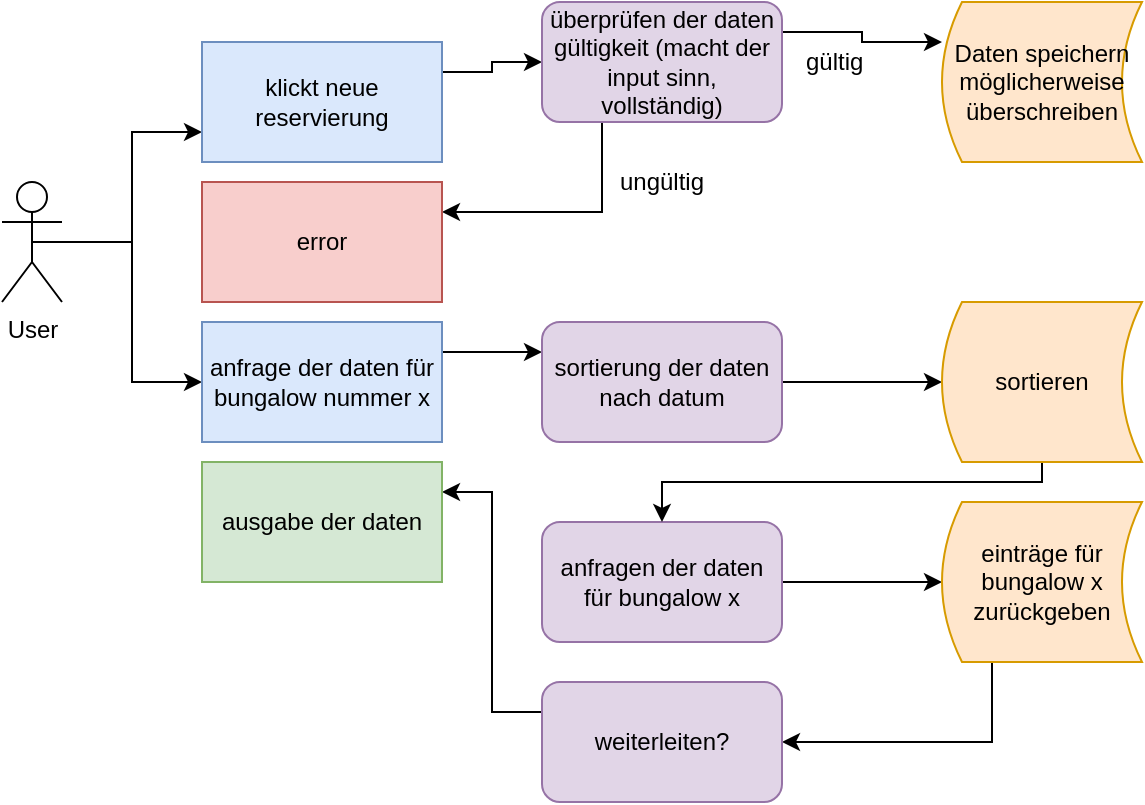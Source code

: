 <mxfile version="12.1.3" pages="1"><diagram id="uRsypXccKNSFyyESNSg9" name="Seite-1"><mxGraphModel dx="781" dy="385" grid="1" gridSize="10" guides="1" tooltips="1" connect="1" arrows="1" fold="1" page="1" pageScale="1" pageWidth="850" pageHeight="1100" math="0" shadow="0"><root><mxCell id="0"/><mxCell id="1" parent="0"/><mxCell id="2fug1qH3Yvpu70u4c3jA-5" style="edgeStyle=orthogonalEdgeStyle;rounded=0;orthogonalLoop=1;jettySize=auto;html=1;exitX=0.5;exitY=0.5;exitDx=0;exitDy=0;exitPerimeter=0;entryX=0;entryY=0.75;entryDx=0;entryDy=0;" edge="1" parent="1" source="2fug1qH3Yvpu70u4c3jA-1" target="2fug1qH3Yvpu70u4c3jA-4"><mxGeometry relative="1" as="geometry"/></mxCell><mxCell id="2fug1qH3Yvpu70u4c3jA-16" style="edgeStyle=orthogonalEdgeStyle;rounded=0;orthogonalLoop=1;jettySize=auto;html=1;exitX=0.5;exitY=0.5;exitDx=0;exitDy=0;exitPerimeter=0;entryX=0;entryY=0.5;entryDx=0;entryDy=0;" edge="1" parent="1" source="2fug1qH3Yvpu70u4c3jA-1" target="2fug1qH3Yvpu70u4c3jA-15"><mxGeometry relative="1" as="geometry"/></mxCell><mxCell id="2fug1qH3Yvpu70u4c3jA-1" value="User" style="shape=umlActor;verticalLabelPosition=bottom;labelBackgroundColor=#ffffff;verticalAlign=top;html=1;outlineConnect=0;" vertex="1" parent="1"><mxGeometry x="70" y="170" width="30" height="60" as="geometry"/></mxCell><mxCell id="2fug1qH3Yvpu70u4c3jA-3" value="Daten speichern&lt;br&gt;möglicherweise überschreiben" style="shape=dataStorage;whiteSpace=wrap;html=1;fillColor=#ffe6cc;strokeColor=#d79b00;" vertex="1" parent="1"><mxGeometry x="540" y="80" width="100" height="80" as="geometry"/></mxCell><mxCell id="2fug1qH3Yvpu70u4c3jA-8" style="edgeStyle=orthogonalEdgeStyle;rounded=0;orthogonalLoop=1;jettySize=auto;html=1;exitX=1;exitY=0.25;exitDx=0;exitDy=0;entryX=0;entryY=0.5;entryDx=0;entryDy=0;" edge="1" parent="1" source="2fug1qH3Yvpu70u4c3jA-4" target="2fug1qH3Yvpu70u4c3jA-6"><mxGeometry relative="1" as="geometry"/></mxCell><mxCell id="2fug1qH3Yvpu70u4c3jA-4" value="klickt neue reservierung" style="rounded=0;whiteSpace=wrap;html=1;fillColor=#dae8fc;strokeColor=#6c8ebf;" vertex="1" parent="1"><mxGeometry x="170" y="100" width="120" height="60" as="geometry"/></mxCell><mxCell id="2fug1qH3Yvpu70u4c3jA-11" style="edgeStyle=orthogonalEdgeStyle;rounded=0;orthogonalLoop=1;jettySize=auto;html=1;exitX=0.25;exitY=1;exitDx=0;exitDy=0;entryX=1;entryY=0.25;entryDx=0;entryDy=0;" edge="1" parent="1" source="2fug1qH3Yvpu70u4c3jA-6" target="2fug1qH3Yvpu70u4c3jA-10"><mxGeometry relative="1" as="geometry"/></mxCell><mxCell id="2fug1qH3Yvpu70u4c3jA-13" style="edgeStyle=orthogonalEdgeStyle;rounded=0;orthogonalLoop=1;jettySize=auto;html=1;exitX=1;exitY=0.25;exitDx=0;exitDy=0;entryX=0;entryY=0.25;entryDx=0;entryDy=0;" edge="1" parent="1" source="2fug1qH3Yvpu70u4c3jA-6" target="2fug1qH3Yvpu70u4c3jA-3"><mxGeometry relative="1" as="geometry"/></mxCell><mxCell id="2fug1qH3Yvpu70u4c3jA-6" value="überprüfen der daten gültigkeit (macht der input sinn, vollständig)" style="rounded=1;whiteSpace=wrap;html=1;fillColor=#e1d5e7;strokeColor=#9673a6;" vertex="1" parent="1"><mxGeometry x="340" y="80" width="120" height="60" as="geometry"/></mxCell><mxCell id="2fug1qH3Yvpu70u4c3jA-10" value="error" style="rounded=0;whiteSpace=wrap;html=1;fillColor=#f8cecc;strokeColor=#b85450;" vertex="1" parent="1"><mxGeometry x="170" y="170" width="120" height="60" as="geometry"/></mxCell><mxCell id="2fug1qH3Yvpu70u4c3jA-12" value="ungültig" style="text;html=1;strokeColor=none;fillColor=none;align=center;verticalAlign=middle;whiteSpace=wrap;rounded=0;" vertex="1" parent="1"><mxGeometry x="380" y="160" width="40" height="20" as="geometry"/></mxCell><mxCell id="2fug1qH3Yvpu70u4c3jA-14" value="gültig" style="text;html=1;resizable=0;points=[];autosize=1;align=left;verticalAlign=top;spacingTop=-4;" vertex="1" parent="1"><mxGeometry x="470" y="100" width="40" height="20" as="geometry"/></mxCell><mxCell id="2fug1qH3Yvpu70u4c3jA-18" style="edgeStyle=orthogonalEdgeStyle;rounded=0;orthogonalLoop=1;jettySize=auto;html=1;exitX=1;exitY=0.25;exitDx=0;exitDy=0;entryX=0;entryY=0.25;entryDx=0;entryDy=0;" edge="1" parent="1" source="2fug1qH3Yvpu70u4c3jA-15" target="2fug1qH3Yvpu70u4c3jA-25"><mxGeometry relative="1" as="geometry"/></mxCell><mxCell id="2fug1qH3Yvpu70u4c3jA-15" value="anfrage der daten für bungalow nummer x" style="rounded=0;whiteSpace=wrap;html=1;fillColor=#dae8fc;strokeColor=#6c8ebf;" vertex="1" parent="1"><mxGeometry x="170" y="240" width="120" height="60" as="geometry"/></mxCell><mxCell id="2fug1qH3Yvpu70u4c3jA-20" style="edgeStyle=orthogonalEdgeStyle;rounded=0;orthogonalLoop=1;jettySize=auto;html=1;exitX=1;exitY=0.5;exitDx=0;exitDy=0;entryX=0;entryY=0.5;entryDx=0;entryDy=0;" edge="1" parent="1" source="2fug1qH3Yvpu70u4c3jA-17" target="2fug1qH3Yvpu70u4c3jA-19"><mxGeometry relative="1" as="geometry"/></mxCell><mxCell id="2fug1qH3Yvpu70u4c3jA-17" value="anfragen der daten für bungalow x" style="rounded=1;whiteSpace=wrap;html=1;fillColor=#e1d5e7;strokeColor=#9673a6;" vertex="1" parent="1"><mxGeometry x="340" y="340" width="120" height="60" as="geometry"/></mxCell><mxCell id="2fug1qH3Yvpu70u4c3jA-22" style="edgeStyle=orthogonalEdgeStyle;rounded=0;orthogonalLoop=1;jettySize=auto;html=1;exitX=0.25;exitY=1;exitDx=0;exitDy=0;entryX=1;entryY=0.5;entryDx=0;entryDy=0;" edge="1" parent="1" source="2fug1qH3Yvpu70u4c3jA-19" target="2fug1qH3Yvpu70u4c3jA-21"><mxGeometry relative="1" as="geometry"/></mxCell><mxCell id="2fug1qH3Yvpu70u4c3jA-19" value="einträge für bungalow x zurückgeben" style="shape=dataStorage;whiteSpace=wrap;html=1;fillColor=#ffe6cc;strokeColor=#d79b00;" vertex="1" parent="1"><mxGeometry x="540" y="330" width="100" height="80" as="geometry"/></mxCell><mxCell id="2fug1qH3Yvpu70u4c3jA-30" style="edgeStyle=orthogonalEdgeStyle;rounded=0;orthogonalLoop=1;jettySize=auto;html=1;exitX=0;exitY=0.25;exitDx=0;exitDy=0;entryX=1;entryY=0.25;entryDx=0;entryDy=0;" edge="1" parent="1" source="2fug1qH3Yvpu70u4c3jA-21" target="2fug1qH3Yvpu70u4c3jA-29"><mxGeometry relative="1" as="geometry"/></mxCell><mxCell id="2fug1qH3Yvpu70u4c3jA-21" value="weiterleiten?" style="rounded=1;whiteSpace=wrap;html=1;fillColor=#e1d5e7;strokeColor=#9673a6;" vertex="1" parent="1"><mxGeometry x="340" y="420" width="120" height="60" as="geometry"/></mxCell><mxCell id="2fug1qH3Yvpu70u4c3jA-27" style="edgeStyle=orthogonalEdgeStyle;rounded=0;orthogonalLoop=1;jettySize=auto;html=1;exitX=1;exitY=0.5;exitDx=0;exitDy=0;" edge="1" parent="1" source="2fug1qH3Yvpu70u4c3jA-25" target="2fug1qH3Yvpu70u4c3jA-26"><mxGeometry relative="1" as="geometry"/></mxCell><mxCell id="2fug1qH3Yvpu70u4c3jA-25" value="sortierung der daten nach datum" style="rounded=1;whiteSpace=wrap;html=1;fillColor=#e1d5e7;strokeColor=#9673a6;" vertex="1" parent="1"><mxGeometry x="340" y="240" width="120" height="60" as="geometry"/></mxCell><mxCell id="2fug1qH3Yvpu70u4c3jA-28" style="edgeStyle=orthogonalEdgeStyle;rounded=0;orthogonalLoop=1;jettySize=auto;html=1;exitX=0.5;exitY=1;exitDx=0;exitDy=0;entryX=0.5;entryY=0;entryDx=0;entryDy=0;" edge="1" parent="1" source="2fug1qH3Yvpu70u4c3jA-26" target="2fug1qH3Yvpu70u4c3jA-17"><mxGeometry relative="1" as="geometry"><Array as="points"><mxPoint x="590" y="320"/><mxPoint x="400" y="320"/></Array></mxGeometry></mxCell><mxCell id="2fug1qH3Yvpu70u4c3jA-26" value="sortieren" style="shape=dataStorage;whiteSpace=wrap;html=1;fillColor=#ffe6cc;strokeColor=#d79b00;" vertex="1" parent="1"><mxGeometry x="540" y="230" width="100" height="80" as="geometry"/></mxCell><mxCell id="2fug1qH3Yvpu70u4c3jA-29" value="ausgabe der daten" style="rounded=0;whiteSpace=wrap;html=1;fillColor=#d5e8d4;strokeColor=#82b366;" vertex="1" parent="1"><mxGeometry x="170" y="310" width="120" height="60" as="geometry"/></mxCell></root></mxGraphModel></diagram></mxfile>